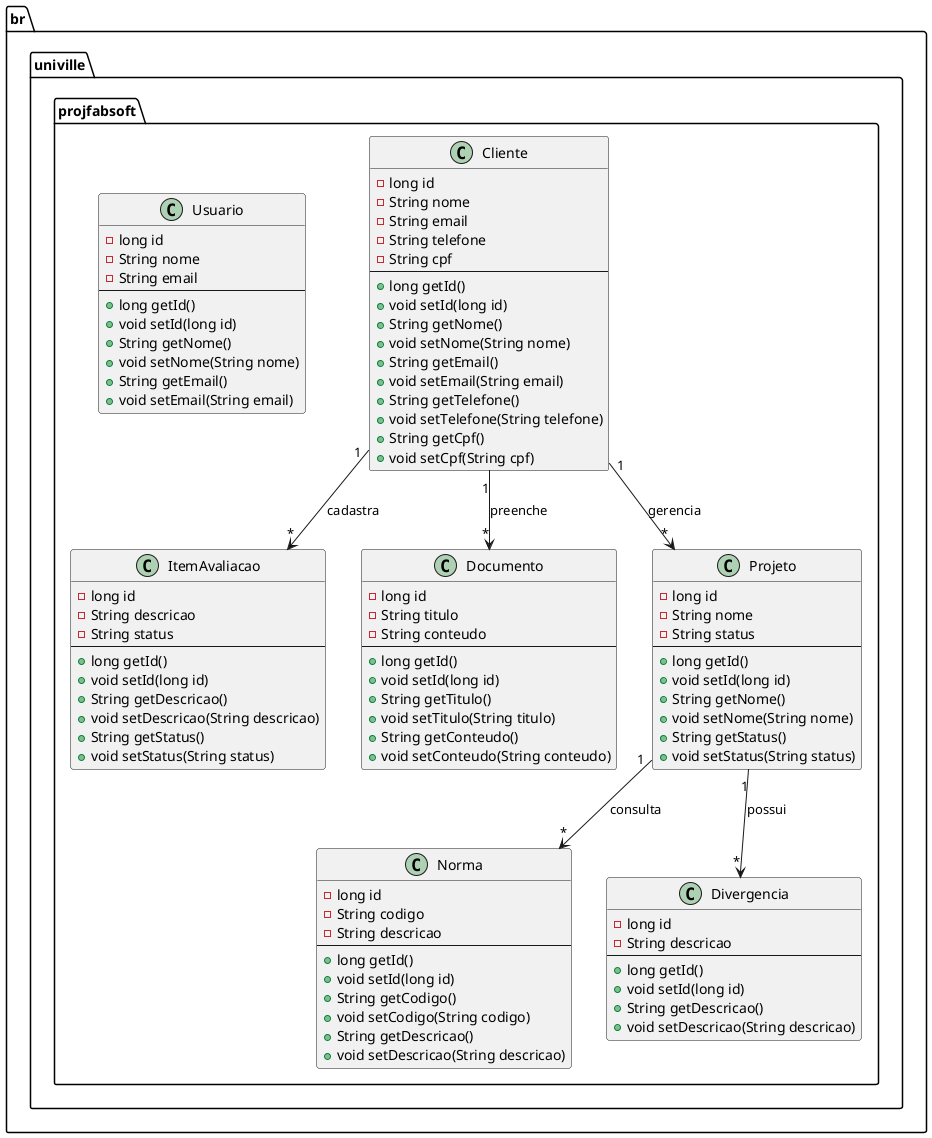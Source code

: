 @startuml
package br.univille.projfabsoft {
    class Cliente {
        - long id
        - String nome
        - String email
        - String telefone
        - String cpf
        --
        + long getId()
        + void setId(long id)
        + String getNome()
        + void setNome(String nome)
        + String getEmail()
        + void setEmail(String email)
        + String getTelefone()
        + void setTelefone(String telefone)
        + String getCpf()
        + void setCpf(String cpf)
    }

    class ItemAvaliacao {
        - long id
        - String descricao
        - String status
        --
        + long getId()
        + void setId(long id)
        + String getDescricao()
        + void setDescricao(String descricao)
        + String getStatus()
        + void setStatus(String status)
    }

    class Norma {
        - long id
        - String codigo
        - String descricao
        --
        + long getId()
        + void setId(long id)
        + String getCodigo()
        + void setCodigo(String codigo)
        + String getDescricao()
        + void setDescricao(String descricao)
    }

    class Documento {
        - long id
        - String titulo
        - String conteudo
        --
        + long getId()
        + void setId(long id)
        + String getTitulo()
        + void setTitulo(String titulo)
        + String getConteudo()
        + void setConteudo(String conteudo)
    }

    class Projeto {
        - long id
        - String nome
        - String status
        --
        + long getId()
        + void setId(long id)
        + String getNome()
        + void setNome(String nome)
        + String getStatus()
        + void setStatus(String status)
    }

    class Usuario {
        - long id
        - String nome
        - String email
        --
        + long getId()
        + void setId(long id)
        + String getNome()
        + void setNome(String nome)
        + String getEmail()
        + void setEmail(String email)
    }

    class Divergencia {
        - long id
        - String descricao
        --
        + long getId()
        + void setId(long id)
        + String getDescricao()
        + void setDescricao(String descricao)
    }

    Cliente "1" --> "*" ItemAvaliacao : cadastra
    Cliente "1" --> "*" Documento : preenche
    Cliente "1" --> "*" Projeto : gerencia
    Projeto "1" --> "*" Divergencia : possui
    Projeto "1" --> "*" Norma : consulta
}
@enduml

//alt d